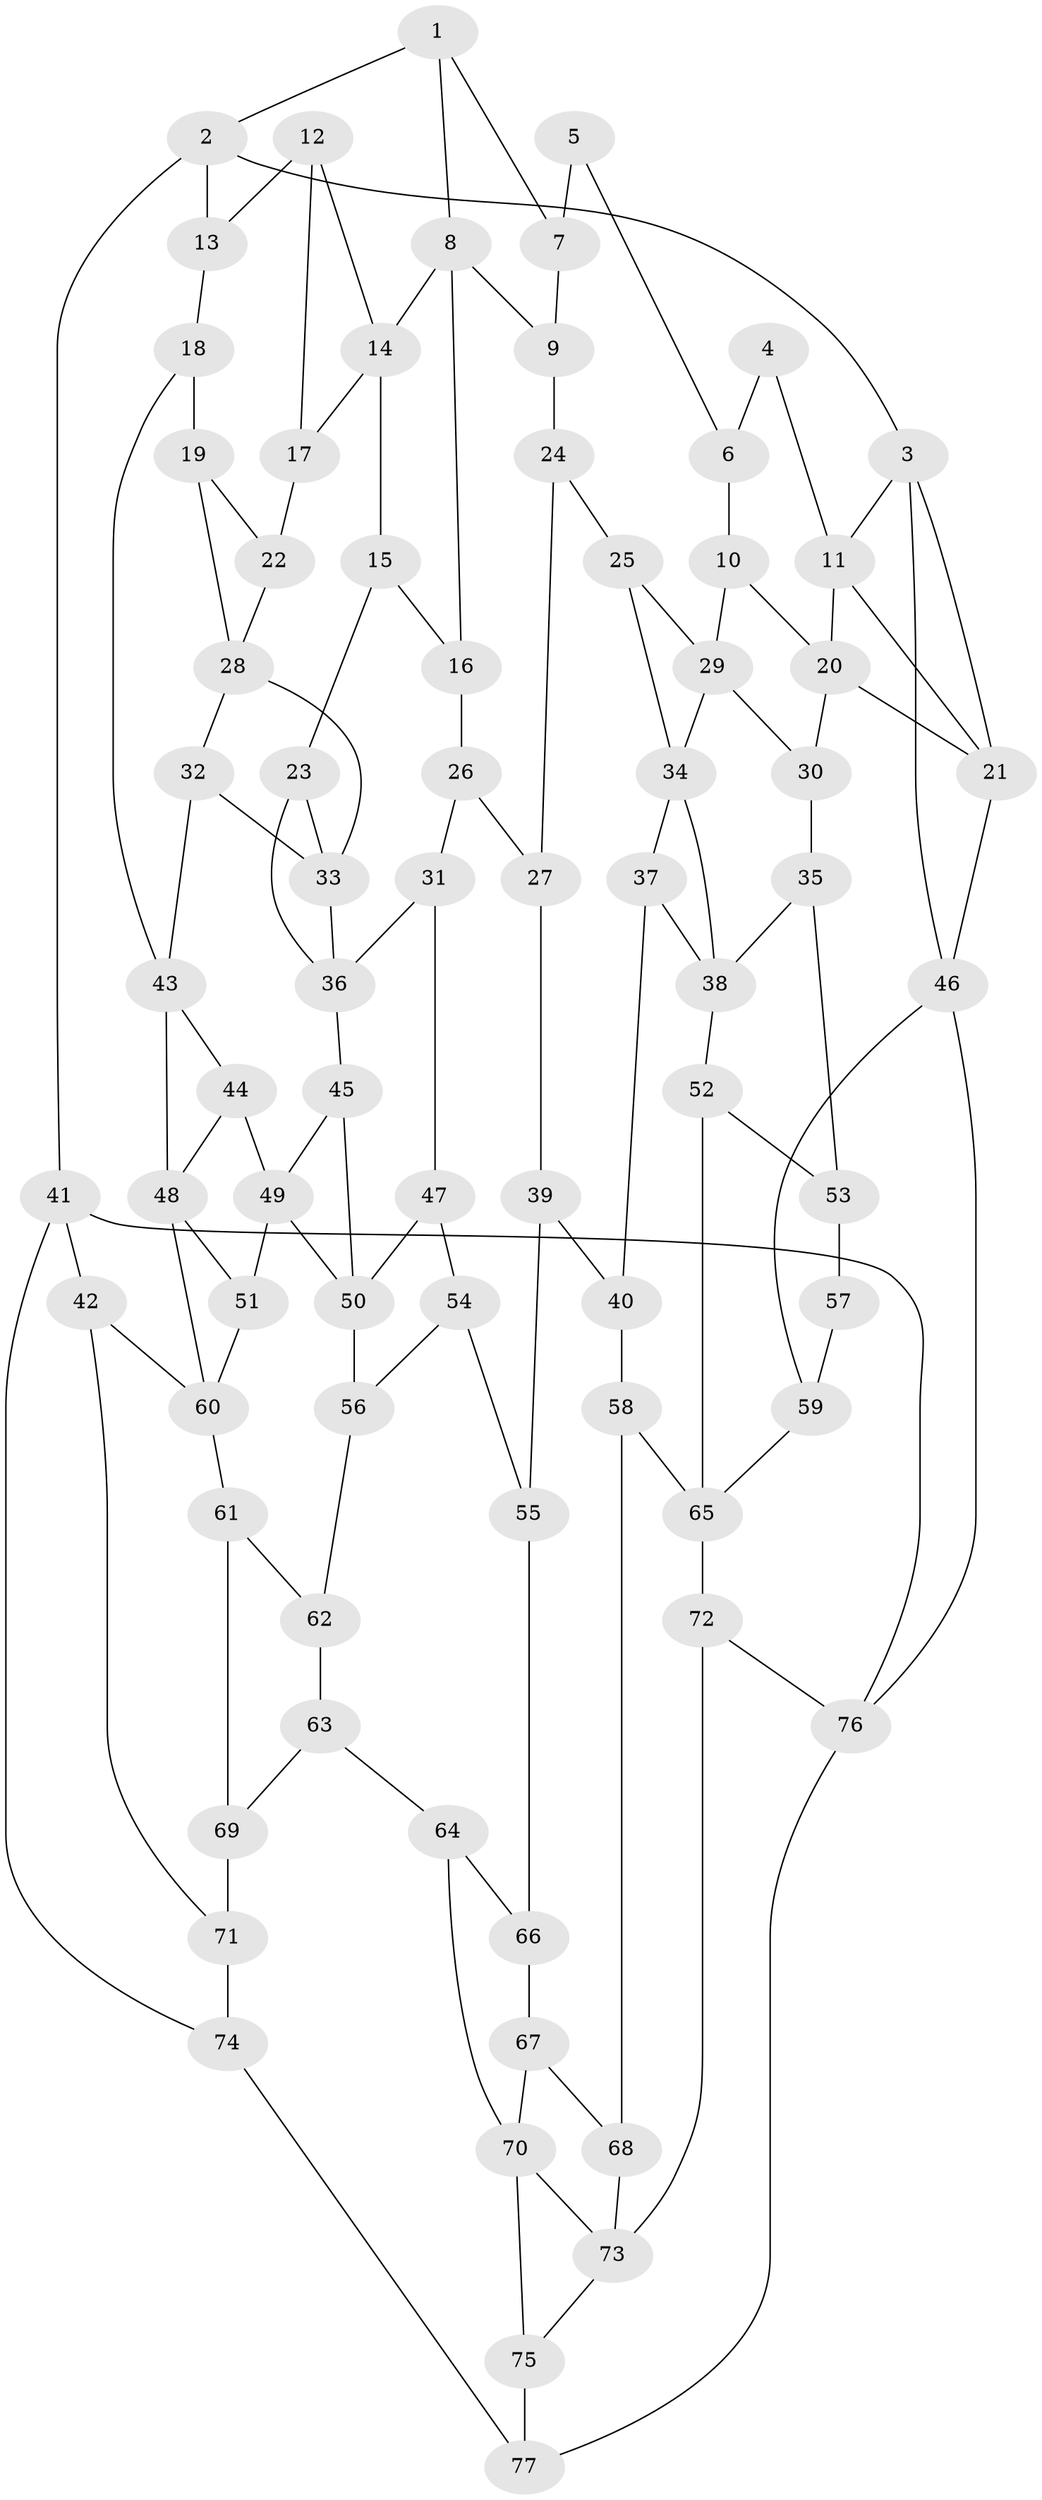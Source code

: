// original degree distribution, {3: 0.01834862385321101, 4: 0.22018348623853212, 5: 0.5688073394495413, 6: 0.1926605504587156}
// Generated by graph-tools (version 1.1) at 2025/38/03/04/25 23:38:22]
// undirected, 77 vertices, 126 edges
graph export_dot {
  node [color=gray90,style=filled];
  1;
  2;
  3;
  4;
  5;
  6;
  7;
  8;
  9;
  10;
  11;
  12;
  13;
  14;
  15;
  16;
  17;
  18;
  19;
  20;
  21;
  22;
  23;
  24;
  25;
  26;
  27;
  28;
  29;
  30;
  31;
  32;
  33;
  34;
  35;
  36;
  37;
  38;
  39;
  40;
  41;
  42;
  43;
  44;
  45;
  46;
  47;
  48;
  49;
  50;
  51;
  52;
  53;
  54;
  55;
  56;
  57;
  58;
  59;
  60;
  61;
  62;
  63;
  64;
  65;
  66;
  67;
  68;
  69;
  70;
  71;
  72;
  73;
  74;
  75;
  76;
  77;
  1 -- 2 [weight=1.0];
  1 -- 7 [weight=1.0];
  1 -- 8 [weight=1.0];
  2 -- 3 [weight=1.0];
  2 -- 13 [weight=1.0];
  2 -- 41 [weight=1.0];
  3 -- 11 [weight=1.0];
  3 -- 21 [weight=1.0];
  3 -- 46 [weight=1.0];
  4 -- 6 [weight=1.0];
  4 -- 11 [weight=1.0];
  5 -- 6 [weight=1.0];
  5 -- 7 [weight=2.0];
  6 -- 10 [weight=1.0];
  7 -- 9 [weight=1.0];
  8 -- 9 [weight=1.0];
  8 -- 14 [weight=1.0];
  8 -- 16 [weight=1.0];
  9 -- 24 [weight=1.0];
  10 -- 20 [weight=1.0];
  10 -- 29 [weight=1.0];
  11 -- 20 [weight=1.0];
  11 -- 21 [weight=1.0];
  12 -- 13 [weight=1.0];
  12 -- 14 [weight=1.0];
  12 -- 17 [weight=1.0];
  13 -- 18 [weight=1.0];
  14 -- 15 [weight=1.0];
  14 -- 17 [weight=1.0];
  15 -- 16 [weight=1.0];
  15 -- 23 [weight=1.0];
  16 -- 26 [weight=1.0];
  17 -- 22 [weight=2.0];
  18 -- 19 [weight=1.0];
  18 -- 43 [weight=1.0];
  19 -- 22 [weight=1.0];
  19 -- 28 [weight=1.0];
  20 -- 21 [weight=1.0];
  20 -- 30 [weight=1.0];
  21 -- 46 [weight=1.0];
  22 -- 28 [weight=1.0];
  23 -- 33 [weight=1.0];
  23 -- 36 [weight=1.0];
  24 -- 25 [weight=1.0];
  24 -- 27 [weight=1.0];
  25 -- 29 [weight=1.0];
  25 -- 34 [weight=1.0];
  26 -- 27 [weight=1.0];
  26 -- 31 [weight=1.0];
  27 -- 39 [weight=1.0];
  28 -- 32 [weight=1.0];
  28 -- 33 [weight=1.0];
  29 -- 30 [weight=1.0];
  29 -- 34 [weight=1.0];
  30 -- 35 [weight=1.0];
  31 -- 36 [weight=1.0];
  31 -- 47 [weight=1.0];
  32 -- 33 [weight=1.0];
  32 -- 43 [weight=1.0];
  33 -- 36 [weight=1.0];
  34 -- 37 [weight=1.0];
  34 -- 38 [weight=1.0];
  35 -- 38 [weight=1.0];
  35 -- 53 [weight=1.0];
  36 -- 45 [weight=1.0];
  37 -- 38 [weight=1.0];
  37 -- 40 [weight=1.0];
  38 -- 52 [weight=1.0];
  39 -- 40 [weight=1.0];
  39 -- 55 [weight=1.0];
  40 -- 58 [weight=1.0];
  41 -- 42 [weight=1.0];
  41 -- 74 [weight=1.0];
  41 -- 76 [weight=1.0];
  42 -- 60 [weight=1.0];
  42 -- 71 [weight=1.0];
  43 -- 44 [weight=1.0];
  43 -- 48 [weight=1.0];
  44 -- 48 [weight=1.0];
  44 -- 49 [weight=1.0];
  45 -- 49 [weight=1.0];
  45 -- 50 [weight=1.0];
  46 -- 59 [weight=1.0];
  46 -- 76 [weight=1.0];
  47 -- 50 [weight=1.0];
  47 -- 54 [weight=1.0];
  48 -- 51 [weight=1.0];
  48 -- 60 [weight=1.0];
  49 -- 50 [weight=1.0];
  49 -- 51 [weight=1.0];
  50 -- 56 [weight=1.0];
  51 -- 60 [weight=1.0];
  52 -- 53 [weight=1.0];
  52 -- 65 [weight=1.0];
  53 -- 57 [weight=2.0];
  54 -- 55 [weight=1.0];
  54 -- 56 [weight=1.0];
  55 -- 66 [weight=2.0];
  56 -- 62 [weight=1.0];
  57 -- 59 [weight=2.0];
  58 -- 65 [weight=1.0];
  58 -- 68 [weight=1.0];
  59 -- 65 [weight=1.0];
  60 -- 61 [weight=1.0];
  61 -- 62 [weight=1.0];
  61 -- 69 [weight=1.0];
  62 -- 63 [weight=1.0];
  63 -- 64 [weight=1.0];
  63 -- 69 [weight=1.0];
  64 -- 66 [weight=1.0];
  64 -- 70 [weight=1.0];
  65 -- 72 [weight=1.0];
  66 -- 67 [weight=1.0];
  67 -- 68 [weight=1.0];
  67 -- 70 [weight=1.0];
  68 -- 73 [weight=1.0];
  69 -- 71 [weight=2.0];
  70 -- 73 [weight=1.0];
  70 -- 75 [weight=1.0];
  71 -- 74 [weight=1.0];
  72 -- 73 [weight=1.0];
  72 -- 76 [weight=1.0];
  73 -- 75 [weight=1.0];
  74 -- 77 [weight=1.0];
  75 -- 77 [weight=2.0];
  76 -- 77 [weight=1.0];
}

